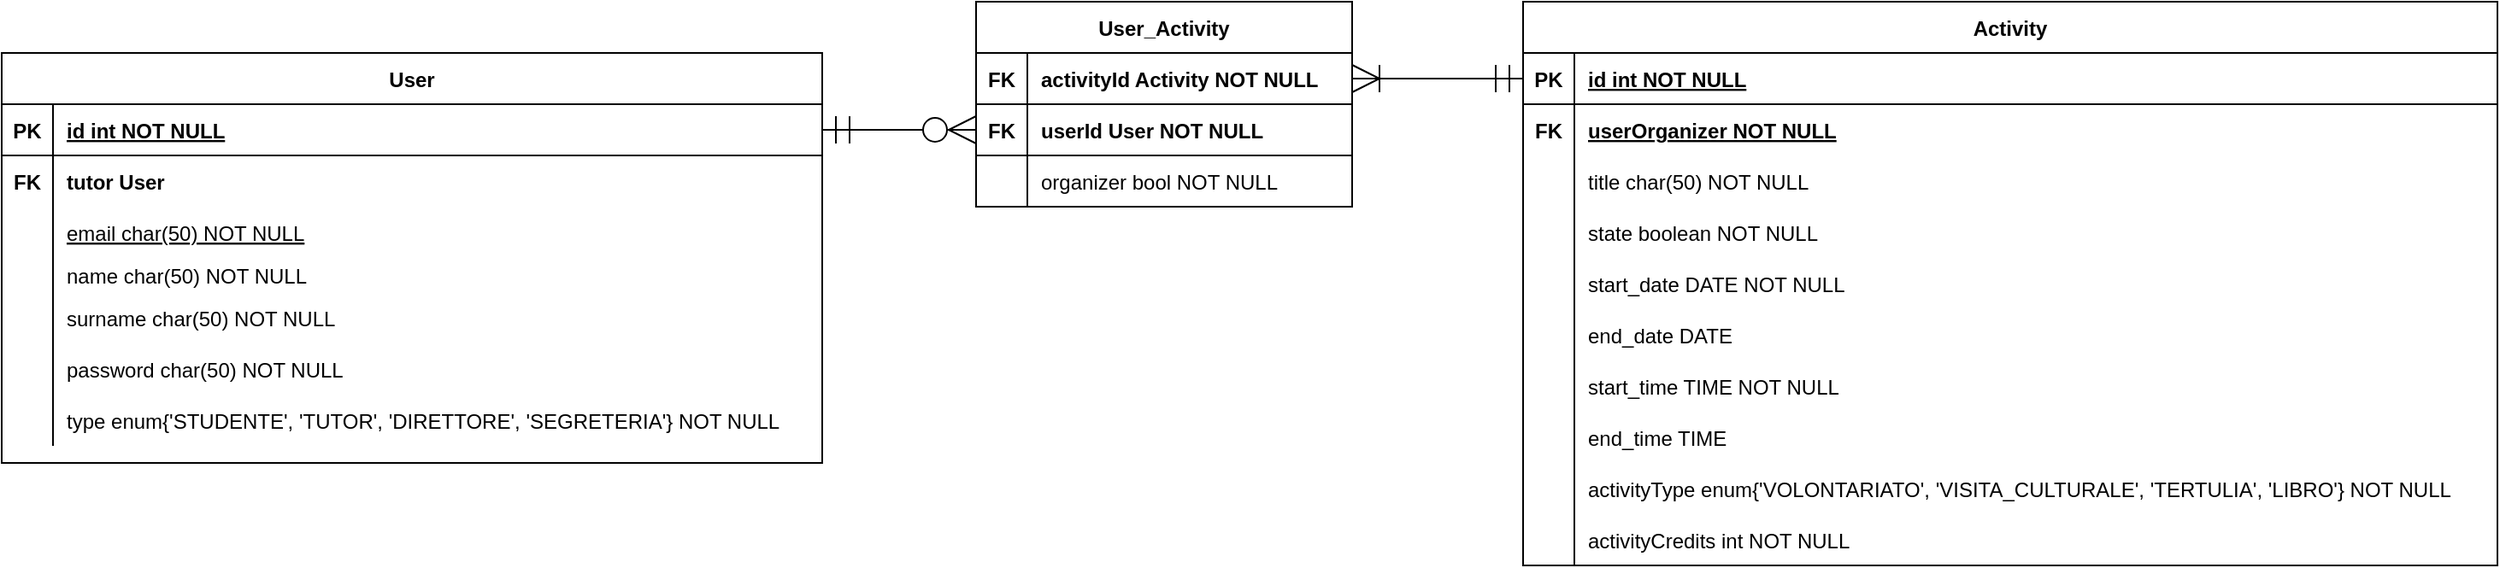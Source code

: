 <mxfile version="15.3.5" type="device"><diagram id="R2lEEEUBdFMjLlhIrx00" name="Page-1"><mxGraphModel dx="3370" dy="1228" grid="1" gridSize="10" guides="1" tooltips="1" connect="1" arrows="1" fold="1" page="1" pageScale="1" pageWidth="850" pageHeight="1100" math="0" shadow="0" extFonts="Permanent Marker^https://fonts.googleapis.com/css?family=Permanent+Marker"><root><mxCell id="0"/><mxCell id="1" parent="0"/><mxCell id="l_tVNQIfctNyRGzCoqc5-15" value="Activity" style="shape=table;startSize=30;container=1;collapsible=1;childLayout=tableLayout;fixedRows=1;rowLines=0;fontStyle=1;align=center;resizeLast=1;hachureGap=4;pointerEvents=0;" parent="1" vertex="1"><mxGeometry x="180" y="190" width="570" height="330" as="geometry"/></mxCell><mxCell id="l_tVNQIfctNyRGzCoqc5-16" value="" style="shape=partialRectangle;collapsible=0;dropTarget=0;pointerEvents=0;fillColor=none;top=0;left=0;bottom=1;right=0;points=[[0,0.5],[1,0.5]];portConstraint=eastwest;fontStyle=0" parent="l_tVNQIfctNyRGzCoqc5-15" vertex="1"><mxGeometry y="30" width="570" height="30" as="geometry"/></mxCell><mxCell id="l_tVNQIfctNyRGzCoqc5-17" value="PK" style="shape=partialRectangle;connectable=0;fillColor=none;top=0;left=0;bottom=0;right=0;fontStyle=1;overflow=hidden;" parent="l_tVNQIfctNyRGzCoqc5-16" vertex="1"><mxGeometry width="30" height="30" as="geometry"><mxRectangle width="30" height="30" as="alternateBounds"/></mxGeometry></mxCell><mxCell id="l_tVNQIfctNyRGzCoqc5-18" value="id int NOT NULL" style="shape=partialRectangle;connectable=0;fillColor=none;top=0;left=0;bottom=0;right=0;align=left;spacingLeft=6;fontStyle=5;overflow=hidden;" parent="l_tVNQIfctNyRGzCoqc5-16" vertex="1"><mxGeometry x="30" width="540" height="30" as="geometry"><mxRectangle width="540" height="30" as="alternateBounds"/></mxGeometry></mxCell><mxCell id="l_tVNQIfctNyRGzCoqc5-25" value="" style="shape=partialRectangle;collapsible=0;dropTarget=0;pointerEvents=0;fillColor=none;top=0;left=0;bottom=0;right=0;points=[[0,0.5],[1,0.5]];portConstraint=eastwest;fontStyle=0" parent="l_tVNQIfctNyRGzCoqc5-15" vertex="1"><mxGeometry y="60" width="570" height="30" as="geometry"/></mxCell><mxCell id="l_tVNQIfctNyRGzCoqc5-26" value="FK" style="shape=partialRectangle;connectable=0;fillColor=none;top=0;left=0;bottom=0;right=0;editable=1;overflow=hidden;fontStyle=1" parent="l_tVNQIfctNyRGzCoqc5-25" vertex="1"><mxGeometry width="30" height="30" as="geometry"><mxRectangle width="30" height="30" as="alternateBounds"/></mxGeometry></mxCell><mxCell id="l_tVNQIfctNyRGzCoqc5-27" value="userOrganizer NOT NULL" style="shape=partialRectangle;connectable=0;fillColor=none;top=0;left=0;bottom=0;right=0;align=left;spacingLeft=6;overflow=hidden;fontStyle=5" parent="l_tVNQIfctNyRGzCoqc5-25" vertex="1"><mxGeometry x="30" width="540" height="30" as="geometry"><mxRectangle width="540" height="30" as="alternateBounds"/></mxGeometry></mxCell><mxCell id="l_tVNQIfctNyRGzCoqc5-19" value="" style="shape=partialRectangle;collapsible=0;dropTarget=0;pointerEvents=0;fillColor=none;top=0;left=0;bottom=0;right=0;points=[[0,0.5],[1,0.5]];portConstraint=eastwest;fontStyle=0" parent="l_tVNQIfctNyRGzCoqc5-15" vertex="1"><mxGeometry y="90" width="570" height="30" as="geometry"/></mxCell><mxCell id="l_tVNQIfctNyRGzCoqc5-20" value="" style="shape=partialRectangle;connectable=0;fillColor=none;top=0;left=0;bottom=0;right=0;editable=1;overflow=hidden;fontStyle=0" parent="l_tVNQIfctNyRGzCoqc5-19" vertex="1"><mxGeometry width="30" height="30" as="geometry"><mxRectangle width="30" height="30" as="alternateBounds"/></mxGeometry></mxCell><mxCell id="l_tVNQIfctNyRGzCoqc5-21" value="title char(50) NOT NULL" style="shape=partialRectangle;connectable=0;fillColor=none;top=0;left=0;bottom=0;right=0;align=left;spacingLeft=6;overflow=hidden;fontStyle=0" parent="l_tVNQIfctNyRGzCoqc5-19" vertex="1"><mxGeometry x="30" width="540" height="30" as="geometry"><mxRectangle width="540" height="30" as="alternateBounds"/></mxGeometry></mxCell><mxCell id="l_tVNQIfctNyRGzCoqc5-123" value="" style="shape=partialRectangle;collapsible=0;dropTarget=0;pointerEvents=0;fillColor=none;top=0;left=0;bottom=0;right=0;points=[[0,0.5],[1,0.5]];portConstraint=eastwest;fontStyle=0" parent="l_tVNQIfctNyRGzCoqc5-15" vertex="1"><mxGeometry y="120" width="570" height="30" as="geometry"/></mxCell><mxCell id="l_tVNQIfctNyRGzCoqc5-124" value="" style="shape=partialRectangle;connectable=0;fillColor=none;top=0;left=0;bottom=0;right=0;editable=1;overflow=hidden;fontStyle=0" parent="l_tVNQIfctNyRGzCoqc5-123" vertex="1"><mxGeometry width="30" height="30" as="geometry"><mxRectangle width="30" height="30" as="alternateBounds"/></mxGeometry></mxCell><mxCell id="l_tVNQIfctNyRGzCoqc5-125" value="state boolean NOT NULL" style="shape=partialRectangle;connectable=0;fillColor=none;top=0;left=0;bottom=0;right=0;align=left;spacingLeft=6;overflow=hidden;fontStyle=0" parent="l_tVNQIfctNyRGzCoqc5-123" vertex="1"><mxGeometry x="30" width="540" height="30" as="geometry"><mxRectangle width="540" height="30" as="alternateBounds"/></mxGeometry></mxCell><mxCell id="l_tVNQIfctNyRGzCoqc5-22" value="" style="shape=partialRectangle;collapsible=0;dropTarget=0;pointerEvents=0;fillColor=none;top=0;left=0;bottom=0;right=0;points=[[0,0.5],[1,0.5]];portConstraint=eastwest;fontStyle=0" parent="l_tVNQIfctNyRGzCoqc5-15" vertex="1"><mxGeometry y="150" width="570" height="30" as="geometry"/></mxCell><mxCell id="l_tVNQIfctNyRGzCoqc5-23" value="" style="shape=partialRectangle;connectable=0;fillColor=none;top=0;left=0;bottom=0;right=0;editable=1;overflow=hidden;fontStyle=0" parent="l_tVNQIfctNyRGzCoqc5-22" vertex="1"><mxGeometry width="30" height="30" as="geometry"><mxRectangle width="30" height="30" as="alternateBounds"/></mxGeometry></mxCell><mxCell id="l_tVNQIfctNyRGzCoqc5-24" value="start_date DATE NOT NULL" style="shape=partialRectangle;connectable=0;fillColor=none;top=0;left=0;bottom=0;right=0;align=left;spacingLeft=6;overflow=hidden;fontStyle=0" parent="l_tVNQIfctNyRGzCoqc5-22" vertex="1"><mxGeometry x="30" width="540" height="30" as="geometry"><mxRectangle width="540" height="30" as="alternateBounds"/></mxGeometry></mxCell><mxCell id="l_tVNQIfctNyRGzCoqc5-43" value="" style="shape=partialRectangle;collapsible=0;dropTarget=0;pointerEvents=0;fillColor=none;top=0;left=0;bottom=0;right=0;points=[[0,0.5],[1,0.5]];portConstraint=eastwest;fontStyle=0" parent="l_tVNQIfctNyRGzCoqc5-15" vertex="1"><mxGeometry y="180" width="570" height="30" as="geometry"/></mxCell><mxCell id="l_tVNQIfctNyRGzCoqc5-44" value="" style="shape=partialRectangle;connectable=0;fillColor=none;top=0;left=0;bottom=0;right=0;editable=1;overflow=hidden;fontStyle=0" parent="l_tVNQIfctNyRGzCoqc5-43" vertex="1"><mxGeometry width="30" height="30" as="geometry"><mxRectangle width="30" height="30" as="alternateBounds"/></mxGeometry></mxCell><mxCell id="l_tVNQIfctNyRGzCoqc5-45" value="end_date DATE " style="shape=partialRectangle;connectable=0;fillColor=none;top=0;left=0;bottom=0;right=0;align=left;spacingLeft=6;overflow=hidden;fontStyle=0" parent="l_tVNQIfctNyRGzCoqc5-43" vertex="1"><mxGeometry x="30" width="540" height="30" as="geometry"><mxRectangle width="540" height="30" as="alternateBounds"/></mxGeometry></mxCell><mxCell id="l_tVNQIfctNyRGzCoqc5-46" value="" style="shape=partialRectangle;collapsible=0;dropTarget=0;pointerEvents=0;fillColor=none;top=0;left=0;bottom=0;right=0;points=[[0,0.5],[1,0.5]];portConstraint=eastwest;fontStyle=0" parent="l_tVNQIfctNyRGzCoqc5-15" vertex="1"><mxGeometry y="210" width="570" height="30" as="geometry"/></mxCell><mxCell id="l_tVNQIfctNyRGzCoqc5-47" value="" style="shape=partialRectangle;connectable=0;fillColor=none;top=0;left=0;bottom=0;right=0;editable=1;overflow=hidden;fontStyle=0" parent="l_tVNQIfctNyRGzCoqc5-46" vertex="1"><mxGeometry width="30" height="30" as="geometry"><mxRectangle width="30" height="30" as="alternateBounds"/></mxGeometry></mxCell><mxCell id="l_tVNQIfctNyRGzCoqc5-48" value="start_time TIME NOT NULL" style="shape=partialRectangle;connectable=0;fillColor=none;top=0;left=0;bottom=0;right=0;align=left;spacingLeft=6;overflow=hidden;fontStyle=0" parent="l_tVNQIfctNyRGzCoqc5-46" vertex="1"><mxGeometry x="30" width="540" height="30" as="geometry"><mxRectangle width="540" height="30" as="alternateBounds"/></mxGeometry></mxCell><mxCell id="l_tVNQIfctNyRGzCoqc5-49" value="" style="shape=partialRectangle;collapsible=0;dropTarget=0;pointerEvents=0;fillColor=none;top=0;left=0;bottom=0;right=0;points=[[0,0.5],[1,0.5]];portConstraint=eastwest;fontStyle=0" parent="l_tVNQIfctNyRGzCoqc5-15" vertex="1"><mxGeometry y="240" width="570" height="30" as="geometry"/></mxCell><mxCell id="l_tVNQIfctNyRGzCoqc5-50" value="" style="shape=partialRectangle;connectable=0;fillColor=none;top=0;left=0;bottom=0;right=0;editable=1;overflow=hidden;fontStyle=0" parent="l_tVNQIfctNyRGzCoqc5-49" vertex="1"><mxGeometry width="30" height="30" as="geometry"><mxRectangle width="30" height="30" as="alternateBounds"/></mxGeometry></mxCell><mxCell id="l_tVNQIfctNyRGzCoqc5-51" value="end_time TIME " style="shape=partialRectangle;connectable=0;fillColor=none;top=0;left=0;bottom=0;right=0;align=left;spacingLeft=6;overflow=hidden;fontStyle=0" parent="l_tVNQIfctNyRGzCoqc5-49" vertex="1"><mxGeometry x="30" width="540" height="30" as="geometry"><mxRectangle width="540" height="30" as="alternateBounds"/></mxGeometry></mxCell><mxCell id="l_tVNQIfctNyRGzCoqc5-52" value="" style="shape=partialRectangle;collapsible=0;dropTarget=0;pointerEvents=0;fillColor=none;top=0;left=0;bottom=0;right=0;points=[[0,0.5],[1,0.5]];portConstraint=eastwest;fontStyle=0" parent="l_tVNQIfctNyRGzCoqc5-15" vertex="1"><mxGeometry y="270" width="570" height="30" as="geometry"/></mxCell><mxCell id="l_tVNQIfctNyRGzCoqc5-53" value="" style="shape=partialRectangle;connectable=0;fillColor=none;top=0;left=0;bottom=0;right=0;editable=1;overflow=hidden;fontStyle=0" parent="l_tVNQIfctNyRGzCoqc5-52" vertex="1"><mxGeometry width="30" height="30" as="geometry"><mxRectangle width="30" height="30" as="alternateBounds"/></mxGeometry></mxCell><mxCell id="l_tVNQIfctNyRGzCoqc5-54" value="activityType enum{'VOLONTARIATO', 'VISITA_CULTURALE', 'TERTULIA', 'LIBRO'} NOT NULL" style="shape=partialRectangle;connectable=0;fillColor=none;top=0;left=0;bottom=0;right=0;align=left;spacingLeft=6;overflow=hidden;fontStyle=0" parent="l_tVNQIfctNyRGzCoqc5-52" vertex="1"><mxGeometry x="30" width="540" height="30" as="geometry"><mxRectangle width="540" height="30" as="alternateBounds"/></mxGeometry></mxCell><mxCell id="l_tVNQIfctNyRGzCoqc5-65" value="" style="shape=partialRectangle;collapsible=0;dropTarget=0;pointerEvents=0;fillColor=none;top=0;left=0;bottom=0;right=0;points=[[0,0.5],[1,0.5]];portConstraint=eastwest;fontStyle=0" parent="l_tVNQIfctNyRGzCoqc5-15" vertex="1"><mxGeometry y="300" width="570" height="30" as="geometry"/></mxCell><mxCell id="l_tVNQIfctNyRGzCoqc5-66" value="" style="shape=partialRectangle;connectable=0;fillColor=none;top=0;left=0;bottom=0;right=0;editable=1;overflow=hidden;fontStyle=0" parent="l_tVNQIfctNyRGzCoqc5-65" vertex="1"><mxGeometry width="30" height="30" as="geometry"><mxRectangle width="30" height="30" as="alternateBounds"/></mxGeometry></mxCell><mxCell id="l_tVNQIfctNyRGzCoqc5-67" value="activityCredits int NOT NULL" style="shape=partialRectangle;connectable=0;fillColor=none;top=0;left=0;bottom=0;right=0;align=left;spacingLeft=6;overflow=hidden;fontStyle=0" parent="l_tVNQIfctNyRGzCoqc5-65" vertex="1"><mxGeometry x="30" width="540" height="30" as="geometry"><mxRectangle width="540" height="30" as="alternateBounds"/></mxGeometry></mxCell><mxCell id="C-vyLk0tnHw3VtMMgP7b-23" value="User" style="shape=table;startSize=30;container=1;collapsible=1;childLayout=tableLayout;fixedRows=1;rowLines=0;fontStyle=1;align=center;resizeLast=1;" parent="1" vertex="1"><mxGeometry x="-710" y="220" width="480" height="240" as="geometry"/></mxCell><mxCell id="C-vyLk0tnHw3VtMMgP7b-24" value="" style="shape=partialRectangle;collapsible=0;dropTarget=0;pointerEvents=0;fillColor=none;points=[[0,0.5],[1,0.5]];portConstraint=eastwest;top=0;left=0;right=0;bottom=1;" parent="C-vyLk0tnHw3VtMMgP7b-23" vertex="1"><mxGeometry y="30" width="480" height="30" as="geometry"/></mxCell><mxCell id="C-vyLk0tnHw3VtMMgP7b-25" value="PK" style="shape=partialRectangle;overflow=hidden;connectable=0;fillColor=none;top=0;left=0;bottom=0;right=0;fontStyle=1;" parent="C-vyLk0tnHw3VtMMgP7b-24" vertex="1"><mxGeometry width="30" height="30" as="geometry"><mxRectangle width="30" height="30" as="alternateBounds"/></mxGeometry></mxCell><mxCell id="C-vyLk0tnHw3VtMMgP7b-26" value="id int NOT NULL " style="shape=partialRectangle;overflow=hidden;connectable=0;fillColor=none;top=0;left=0;bottom=0;right=0;align=left;spacingLeft=6;fontStyle=5;" parent="C-vyLk0tnHw3VtMMgP7b-24" vertex="1"><mxGeometry x="30" width="450" height="30" as="geometry"><mxRectangle width="450" height="30" as="alternateBounds"/></mxGeometry></mxCell><mxCell id="h5yZXJgTncbsa8Lb4wPb-20" value="" style="shape=partialRectangle;collapsible=0;dropTarget=0;pointerEvents=0;fillColor=none;points=[[0,0.5],[1,0.5]];portConstraint=eastwest;top=0;left=0;right=0;bottom=0;" parent="C-vyLk0tnHw3VtMMgP7b-23" vertex="1"><mxGeometry y="60" width="480" height="30" as="geometry"/></mxCell><mxCell id="h5yZXJgTncbsa8Lb4wPb-21" value="FK" style="shape=partialRectangle;overflow=hidden;connectable=0;fillColor=none;top=0;left=0;bottom=0;right=0;fontStyle=1" parent="h5yZXJgTncbsa8Lb4wPb-20" vertex="1"><mxGeometry width="30" height="30" as="geometry"><mxRectangle width="30" height="30" as="alternateBounds"/></mxGeometry></mxCell><mxCell id="h5yZXJgTncbsa8Lb4wPb-22" value="tutor User" style="shape=partialRectangle;overflow=hidden;connectable=0;fillColor=none;top=0;left=0;bottom=0;right=0;align=left;spacingLeft=6;fontStyle=1" parent="h5yZXJgTncbsa8Lb4wPb-20" vertex="1"><mxGeometry x="30" width="450" height="30" as="geometry"><mxRectangle width="450" height="30" as="alternateBounds"/></mxGeometry></mxCell><mxCell id="C-vyLk0tnHw3VtMMgP7b-27" value="" style="shape=partialRectangle;collapsible=0;dropTarget=0;pointerEvents=0;fillColor=none;points=[[0,0.5],[1,0.5]];portConstraint=eastwest;top=0;left=0;right=0;bottom=0;" parent="C-vyLk0tnHw3VtMMgP7b-23" vertex="1"><mxGeometry y="90" width="480" height="30" as="geometry"/></mxCell><mxCell id="C-vyLk0tnHw3VtMMgP7b-28" value="" style="shape=partialRectangle;overflow=hidden;connectable=0;fillColor=none;top=0;left=0;bottom=0;right=0;fontStyle=1" parent="C-vyLk0tnHw3VtMMgP7b-27" vertex="1"><mxGeometry width="30" height="30" as="geometry"><mxRectangle width="30" height="30" as="alternateBounds"/></mxGeometry></mxCell><mxCell id="C-vyLk0tnHw3VtMMgP7b-29" value="email char(50) NOT NULL" style="shape=partialRectangle;overflow=hidden;connectable=0;fillColor=none;top=0;left=0;bottom=0;right=0;align=left;spacingLeft=6;fontStyle=4" parent="C-vyLk0tnHw3VtMMgP7b-27" vertex="1"><mxGeometry x="30" width="450" height="30" as="geometry"><mxRectangle width="450" height="30" as="alternateBounds"/></mxGeometry></mxCell><mxCell id="l_tVNQIfctNyRGzCoqc5-86" value="" style="shape=partialRectangle;collapsible=0;dropTarget=0;pointerEvents=0;fillColor=none;points=[[0,0.5],[1,0.5]];portConstraint=eastwest;top=0;left=0;right=0;bottom=0;" parent="C-vyLk0tnHw3VtMMgP7b-23" vertex="1"><mxGeometry y="120" width="480" height="20" as="geometry"/></mxCell><mxCell id="l_tVNQIfctNyRGzCoqc5-87" value="" style="shape=partialRectangle;overflow=hidden;connectable=0;fillColor=none;top=0;left=0;bottom=0;right=0;" parent="l_tVNQIfctNyRGzCoqc5-86" vertex="1"><mxGeometry width="30" height="20" as="geometry"><mxRectangle width="30" height="20" as="alternateBounds"/></mxGeometry></mxCell><mxCell id="l_tVNQIfctNyRGzCoqc5-88" value="name char(50) NOT NULL" style="shape=partialRectangle;overflow=hidden;connectable=0;fillColor=none;top=0;left=0;bottom=0;right=0;align=left;spacingLeft=6;" parent="l_tVNQIfctNyRGzCoqc5-86" vertex="1"><mxGeometry x="30" width="450" height="20" as="geometry"><mxRectangle width="450" height="20" as="alternateBounds"/></mxGeometry></mxCell><mxCell id="l_tVNQIfctNyRGzCoqc5-55" value="" style="shape=partialRectangle;collapsible=0;dropTarget=0;pointerEvents=0;fillColor=none;points=[[0,0.5],[1,0.5]];portConstraint=eastwest;top=0;left=0;right=0;bottom=0;" parent="C-vyLk0tnHw3VtMMgP7b-23" vertex="1"><mxGeometry y="140" width="480" height="30" as="geometry"/></mxCell><mxCell id="l_tVNQIfctNyRGzCoqc5-56" value="" style="shape=partialRectangle;overflow=hidden;connectable=0;fillColor=none;top=0;left=0;bottom=0;right=0;" parent="l_tVNQIfctNyRGzCoqc5-55" vertex="1"><mxGeometry width="30" height="30" as="geometry"><mxRectangle width="30" height="30" as="alternateBounds"/></mxGeometry></mxCell><mxCell id="l_tVNQIfctNyRGzCoqc5-57" value="surname char(50) NOT NULL" style="shape=partialRectangle;overflow=hidden;connectable=0;fillColor=none;top=0;left=0;bottom=0;right=0;align=left;spacingLeft=6;" parent="l_tVNQIfctNyRGzCoqc5-55" vertex="1"><mxGeometry x="30" width="450" height="30" as="geometry"><mxRectangle width="450" height="30" as="alternateBounds"/></mxGeometry></mxCell><mxCell id="l_tVNQIfctNyRGzCoqc5-58" value="" style="shape=partialRectangle;collapsible=0;dropTarget=0;pointerEvents=0;fillColor=none;points=[[0,0.5],[1,0.5]];portConstraint=eastwest;top=0;left=0;right=0;bottom=0;" parent="C-vyLk0tnHw3VtMMgP7b-23" vertex="1"><mxGeometry y="170" width="480" height="30" as="geometry"/></mxCell><mxCell id="l_tVNQIfctNyRGzCoqc5-59" value="" style="shape=partialRectangle;overflow=hidden;connectable=0;fillColor=none;top=0;left=0;bottom=0;right=0;" parent="l_tVNQIfctNyRGzCoqc5-58" vertex="1"><mxGeometry width="30" height="30" as="geometry"><mxRectangle width="30" height="30" as="alternateBounds"/></mxGeometry></mxCell><mxCell id="l_tVNQIfctNyRGzCoqc5-60" value="password char(50) NOT NULL" style="shape=partialRectangle;overflow=hidden;connectable=0;fillColor=none;top=0;left=0;bottom=0;right=0;align=left;spacingLeft=6;" parent="l_tVNQIfctNyRGzCoqc5-58" vertex="1"><mxGeometry x="30" width="450" height="30" as="geometry"><mxRectangle width="450" height="30" as="alternateBounds"/></mxGeometry></mxCell><mxCell id="l_tVNQIfctNyRGzCoqc5-61" value="" style="shape=partialRectangle;collapsible=0;dropTarget=0;pointerEvents=0;fillColor=none;points=[[0,0.5],[1,0.5]];portConstraint=eastwest;top=0;left=0;right=0;bottom=0;" parent="C-vyLk0tnHw3VtMMgP7b-23" vertex="1"><mxGeometry y="200" width="480" height="30" as="geometry"/></mxCell><mxCell id="l_tVNQIfctNyRGzCoqc5-62" value="" style="shape=partialRectangle;overflow=hidden;connectable=0;fillColor=none;top=0;left=0;bottom=0;right=0;" parent="l_tVNQIfctNyRGzCoqc5-61" vertex="1"><mxGeometry width="30" height="30" as="geometry"><mxRectangle width="30" height="30" as="alternateBounds"/></mxGeometry></mxCell><mxCell id="l_tVNQIfctNyRGzCoqc5-63" value="type enum{'STUDENTE', 'TUTOR', 'DIRETTORE', 'SEGRETERIA'} NOT NULL" style="shape=partialRectangle;overflow=hidden;connectable=0;fillColor=none;top=0;left=0;bottom=0;right=0;align=left;spacingLeft=6;" parent="l_tVNQIfctNyRGzCoqc5-61" vertex="1"><mxGeometry x="30" width="450" height="30" as="geometry"><mxRectangle width="450" height="30" as="alternateBounds"/></mxGeometry></mxCell><mxCell id="l_tVNQIfctNyRGzCoqc5-158" value="User_Activity" style="shape=table;startSize=30;container=1;collapsible=1;childLayout=tableLayout;fixedRows=1;rowLines=0;fontStyle=1;align=center;resizeLast=1;hachureGap=4;pointerEvents=0;fillColor=none;" parent="1" vertex="1"><mxGeometry x="-140" y="190" width="220" height="120" as="geometry"/></mxCell><mxCell id="l_tVNQIfctNyRGzCoqc5-159" value="" style="shape=partialRectangle;collapsible=0;dropTarget=0;pointerEvents=0;fillColor=none;top=0;left=0;bottom=1;right=0;points=[[0,0.5],[1,0.5]];portConstraint=eastwest;" parent="l_tVNQIfctNyRGzCoqc5-158" vertex="1"><mxGeometry y="30" width="220" height="30" as="geometry"/></mxCell><mxCell id="l_tVNQIfctNyRGzCoqc5-160" value="FK" style="shape=partialRectangle;connectable=0;fillColor=none;top=0;left=0;bottom=0;right=0;fontStyle=1;overflow=hidden;" parent="l_tVNQIfctNyRGzCoqc5-159" vertex="1"><mxGeometry width="30" height="30" as="geometry"><mxRectangle width="30" height="30" as="alternateBounds"/></mxGeometry></mxCell><mxCell id="l_tVNQIfctNyRGzCoqc5-161" value="activityId Activity NOT NULL" style="shape=partialRectangle;connectable=0;fillColor=none;top=0;left=0;bottom=0;right=0;align=left;spacingLeft=6;fontStyle=1;overflow=hidden;" parent="l_tVNQIfctNyRGzCoqc5-159" vertex="1"><mxGeometry x="30" width="190" height="30" as="geometry"><mxRectangle width="190" height="30" as="alternateBounds"/></mxGeometry></mxCell><mxCell id="l_tVNQIfctNyRGzCoqc5-171" value="" style="shape=partialRectangle;collapsible=0;dropTarget=0;pointerEvents=0;fillColor=none;top=0;left=0;bottom=1;right=0;points=[[0,0.5],[1,0.5]];portConstraint=eastwest;" parent="l_tVNQIfctNyRGzCoqc5-158" vertex="1"><mxGeometry y="60" width="220" height="30" as="geometry"/></mxCell><mxCell id="l_tVNQIfctNyRGzCoqc5-172" value="FK" style="shape=partialRectangle;connectable=0;fillColor=none;top=0;left=0;bottom=0;right=0;fontStyle=1;overflow=hidden;" parent="l_tVNQIfctNyRGzCoqc5-171" vertex="1"><mxGeometry width="30" height="30" as="geometry"><mxRectangle width="30" height="30" as="alternateBounds"/></mxGeometry></mxCell><mxCell id="l_tVNQIfctNyRGzCoqc5-173" value="userId User NOT NULL" style="shape=partialRectangle;connectable=0;fillColor=none;top=0;left=0;bottom=0;right=0;align=left;spacingLeft=6;fontStyle=1;overflow=hidden;" parent="l_tVNQIfctNyRGzCoqc5-171" vertex="1"><mxGeometry x="30" width="190" height="30" as="geometry"><mxRectangle width="190" height="30" as="alternateBounds"/></mxGeometry></mxCell><mxCell id="l_tVNQIfctNyRGzCoqc5-191" value="" style="shape=partialRectangle;collapsible=0;dropTarget=0;pointerEvents=0;fillColor=none;top=0;left=0;bottom=1;right=0;points=[[0,0.5],[1,0.5]];portConstraint=eastwest;" parent="l_tVNQIfctNyRGzCoqc5-158" vertex="1"><mxGeometry y="90" width="220" height="30" as="geometry"/></mxCell><mxCell id="l_tVNQIfctNyRGzCoqc5-192" value="" style="shape=partialRectangle;connectable=0;fillColor=none;top=0;left=0;bottom=0;right=0;fontStyle=1;overflow=hidden;" parent="l_tVNQIfctNyRGzCoqc5-191" vertex="1"><mxGeometry width="30" height="30" as="geometry"><mxRectangle width="30" height="30" as="alternateBounds"/></mxGeometry></mxCell><mxCell id="l_tVNQIfctNyRGzCoqc5-193" value="organizer bool NOT NULL" style="shape=partialRectangle;connectable=0;fillColor=none;top=0;left=0;bottom=0;right=0;align=left;spacingLeft=6;fontStyle=0;overflow=hidden;" parent="l_tVNQIfctNyRGzCoqc5-191" vertex="1"><mxGeometry x="30" width="190" height="30" as="geometry"><mxRectangle width="190" height="30" as="alternateBounds"/></mxGeometry></mxCell><mxCell id="l_tVNQIfctNyRGzCoqc5-194" value="" style="fontSize=12;html=1;endArrow=ERoneToMany;startArrow=ERmandOne;startSize=14;endSize=14;sourcePerimeterSpacing=8;targetPerimeterSpacing=8;entryX=1;entryY=0.5;entryDx=0;entryDy=0;exitX=0;exitY=0.5;exitDx=0;exitDy=0;" parent="1" source="l_tVNQIfctNyRGzCoqc5-16" target="l_tVNQIfctNyRGzCoqc5-159" edge="1"><mxGeometry width="100" height="100" relative="1" as="geometry"><mxPoint x="170" y="220" as="sourcePoint"/><mxPoint x="90" y="375" as="targetPoint"/></mxGeometry></mxCell><mxCell id="l_tVNQIfctNyRGzCoqc5-196" value="" style="edgeStyle=entityRelationEdgeStyle;fontSize=12;html=1;endArrow=ERzeroToMany;startArrow=ERmandOne;startSize=14;endSize=14;sourcePerimeterSpacing=8;targetPerimeterSpacing=8;entryX=0;entryY=0.5;entryDx=0;entryDy=0;" parent="1" target="l_tVNQIfctNyRGzCoqc5-171" edge="1"><mxGeometry width="100" height="100" relative="1" as="geometry"><mxPoint x="-230" y="265" as="sourcePoint"/><mxPoint x="-130" y="165" as="targetPoint"/></mxGeometry></mxCell></root></mxGraphModel></diagram></mxfile>